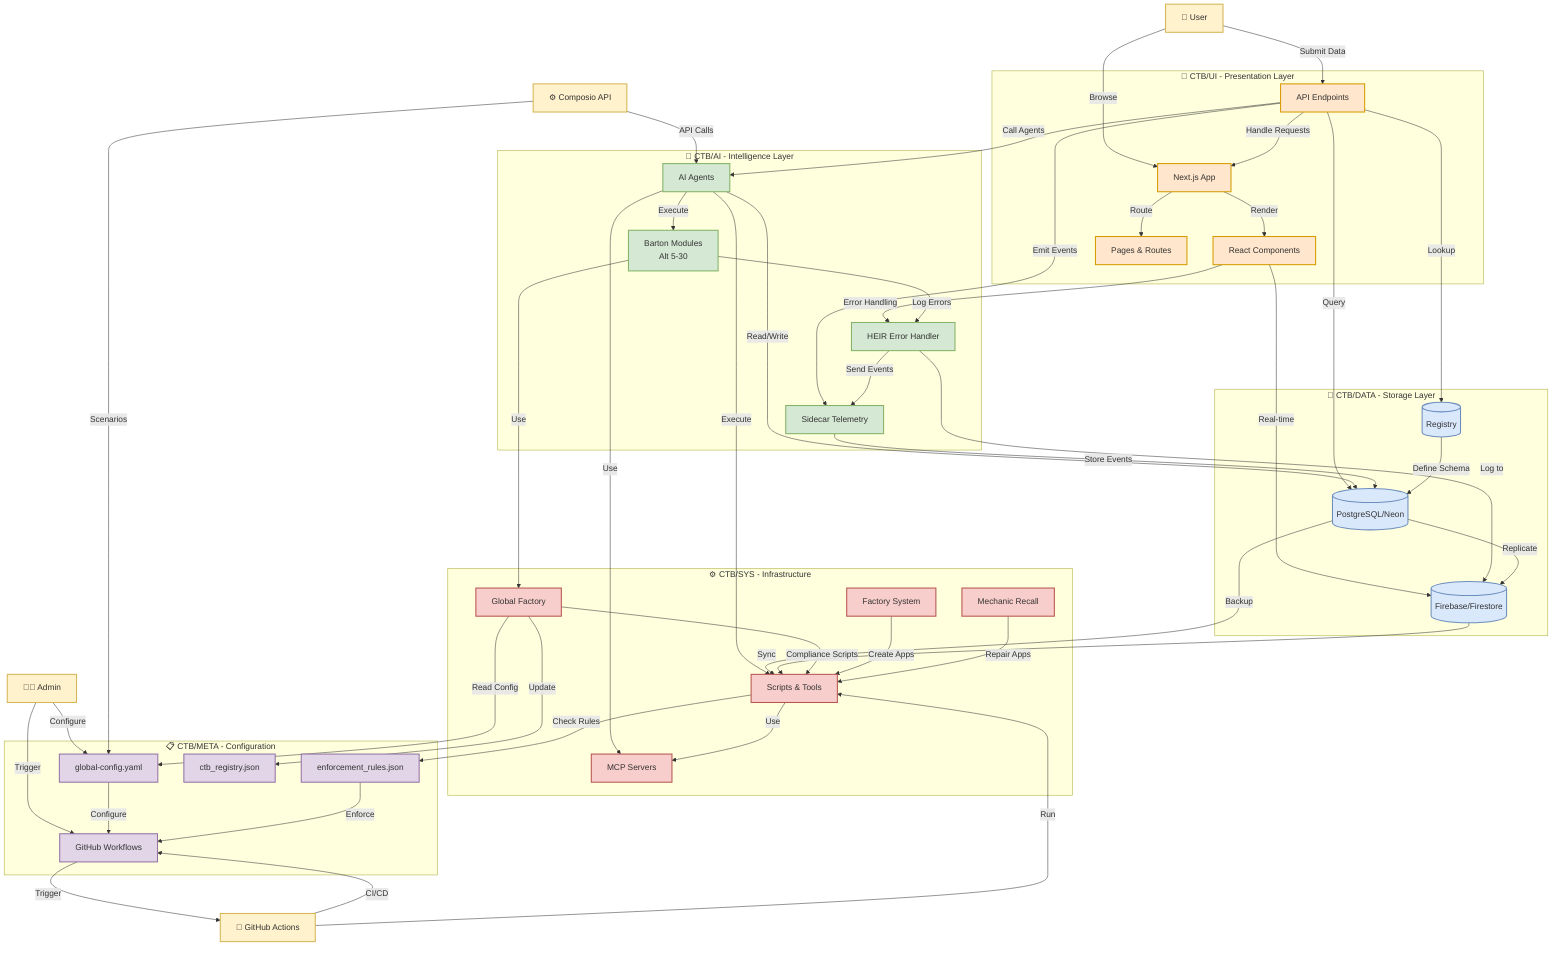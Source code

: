%% CTB System Architecture
%% Client-Subhive Repository
%% Version: 1.0.0

graph TB
    %% External Entities
    User[👤 User]
    Admin[👨‍💼 Admin]
    Composio[⚙️ Composio API]
    GitHub[🐙 GitHub Actions]

    %% UI Layer
    subgraph UI["🎨 CTB/UI - Presentation Layer"]
        NextApp[Next.js App]
        Components[React Components]
        Pages[Pages & Routes]
        API[API Endpoints]
    end

    %% AI Layer
    subgraph AI["🤖 CTB/AI - Intelligence Layer"]
        Agents[AI Agents]
        HEIR[HEIR Error Handler]
        Sidecar[Sidecar Telemetry]
        BartonModules[Barton Modules<br/>Alt 5-30]
    end

    %% Data Layer
    subgraph DATA["💾 CTB/DATA - Storage Layer"]
        PostgreSQL[(PostgreSQL/Neon)]
        Firebase[(Firebase/Firestore)]
        Registry[(Registry)]
    end

    %% System Layer
    subgraph SYS["⚙️ CTB/SYS - Infrastructure"]
        GlobalFactory[Global Factory]
        Scripts[Scripts & Tools]
        Factory[Factory System]
        Mechanic[Mechanic Recall]
        MCPServers[MCP Servers]
    end

    %% Meta Layer
    subgraph META["📋 CTB/META - Configuration"]
        GlobalConfig[global-config.yaml]
        EnforcementRules[enforcement_rules.json]
        CTBRegistry[ctb_registry.json]
        Workflows[GitHub Workflows]
    end

    %% User Interactions
    User -->|Browse| NextApp
    User -->|Submit Data| API
    Admin -->|Configure| GlobalConfig
    Admin -->|Trigger| Workflows

    %% UI Layer Flow
    NextApp -->|Render| Components
    NextApp -->|Route| Pages
    API -->|Handle Requests| NextApp

    %% UI to AI
    API -->|Call Agents| Agents
    Components -->|Error Handling| HEIR
    API -->|Emit Events| Sidecar

    %% UI to DATA
    API -->|Query| PostgreSQL
    Components -->|Real-time| Firebase
    API -->|Lookup| Registry

    %% AI Layer Flow
    Agents -->|Execute| BartonModules
    BartonModules -->|Log Errors| HEIR
    HEIR -->|Send Events| Sidecar
    Agents -->|Use| MCPServers

    %% AI to DATA
    Agents -->|Read/Write| PostgreSQL
    HEIR -->|Log to| Firebase
    Sidecar -->|Store Events| PostgreSQL

    %% AI to SYS
    Agents -->|Execute| Scripts
    BartonModules -->|Use| GlobalFactory

    %% DATA Layer Flow
    PostgreSQL -->|Replicate| Firebase
    Registry -->|Define Schema| PostgreSQL

    %% DATA to SYS
    PostgreSQL -->|Backup| Scripts
    Firebase -->|Sync| Scripts

    %% SYS Layer Flow
    GlobalFactory -->|Compliance Scripts| Scripts
    Factory -->|Create Apps| Scripts
    Mechanic -->|Repair Apps| Scripts
    Scripts -->|Use| MCPServers

    %% SYS to META
    GlobalFactory -->|Read Config| GlobalConfig
    Scripts -->|Check Rules| EnforcementRules
    GlobalFactory -->|Update| CTBRegistry

    %% META Layer Flow
    GlobalConfig -->|Configure| Workflows
    EnforcementRules -->|Enforce| Workflows
    Workflows -->|Trigger| GitHub

    %% External Integrations
    Composio -->|API Calls| Agents
    Composio -->|Scenarios| GlobalConfig
    GitHub -->|CI/CD| Workflows
    GitHub -->|Run| Scripts

    %% Styling
    classDef uiStyle fill:#ffe6cc,stroke:#d79b00,stroke-width:2px
    classDef aiStyle fill:#d5e8d4,stroke:#82b366,stroke-width:2px
    classDef dataStyle fill:#dae8fc,stroke:#6c8ebf,stroke-width:2px
    classDef sysStyle fill:#f8cecc,stroke:#b85450,stroke-width:2px
    classDef metaStyle fill:#e1d5e7,stroke:#9673a6,stroke-width:2px
    classDef externalStyle fill:#fff2cc,stroke:#d6b656,stroke-width:2px

    class NextApp,Components,Pages,API uiStyle
    class Agents,HEIR,Sidecar,BartonModules aiStyle
    class PostgreSQL,Firebase,Registry dataStyle
    class GlobalFactory,Scripts,Factory,Mechanic,MCPServers sysStyle
    class GlobalConfig,EnforcementRules,CTBRegistry,Workflows metaStyle
    class User,Admin,Composio,GitHub externalStyle

%% Data Flow Diagram - Detailed View